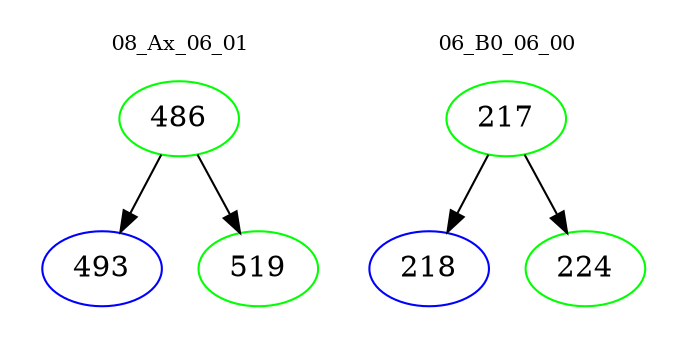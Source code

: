 digraph{
subgraph cluster_0 {
color = white
label = "08_Ax_06_01";
fontsize=10;
T0_486 [label="486", color="green"]
T0_486 -> T0_493 [color="black"]
T0_493 [label="493", color="blue"]
T0_486 -> T0_519 [color="black"]
T0_519 [label="519", color="green"]
}
subgraph cluster_1 {
color = white
label = "06_B0_06_00";
fontsize=10;
T1_217 [label="217", color="green"]
T1_217 -> T1_218 [color="black"]
T1_218 [label="218", color="blue"]
T1_217 -> T1_224 [color="black"]
T1_224 [label="224", color="green"]
}
}
